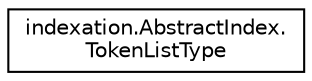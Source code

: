digraph "Graphe hiérarchique des classes"
{
  edge [fontname="Helvetica",fontsize="10",labelfontname="Helvetica",labelfontsize="10"];
  node [fontname="Helvetica",fontsize="10",shape=record];
  rankdir="LR";
  Node0 [label="indexation.AbstractIndex.\lTokenListType",height=0.2,width=0.4,color="black", fillcolor="white", style="filled",URL="$enumindexation_1_1AbstractIndex_1_1TokenListType.html"];
}
